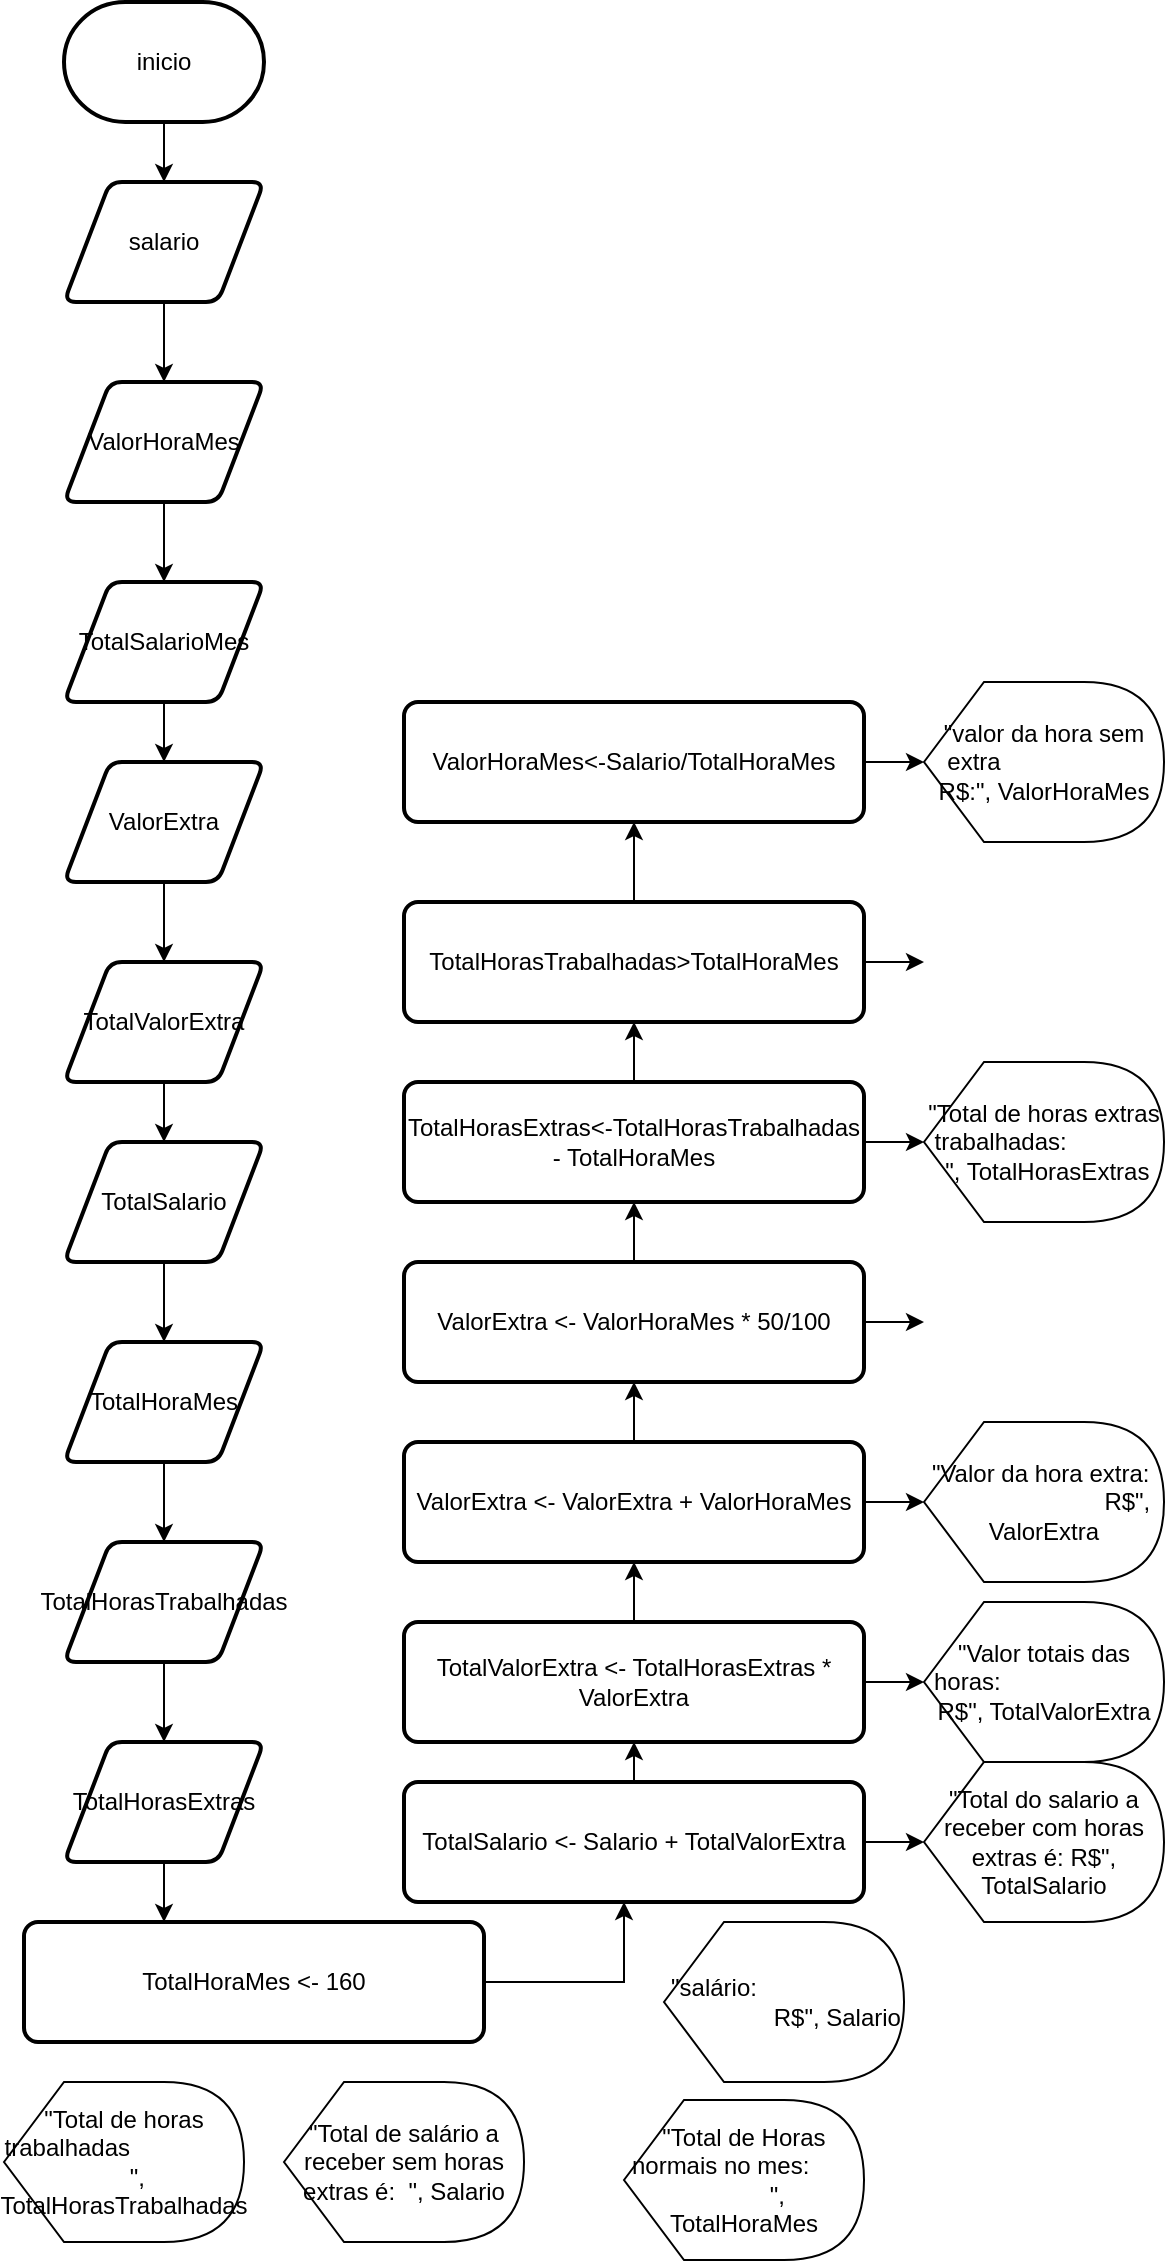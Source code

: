<mxfile version="21.1.5" type="github">
  <diagram name="Página-1" id="qgcITxYcOKlTc7-CE3_J">
    <mxGraphModel dx="551" dy="451" grid="1" gridSize="10" guides="1" tooltips="1" connect="1" arrows="1" fold="1" page="1" pageScale="1" pageWidth="827" pageHeight="1169" math="0" shadow="0">
      <root>
        <mxCell id="0" />
        <mxCell id="1" parent="0" />
        <mxCell id="r5i0TFte6DhNCxvUTc_M-2" style="edgeStyle=orthogonalEdgeStyle;rounded=0;orthogonalLoop=1;jettySize=auto;html=1;" edge="1" parent="1" source="r5i0TFte6DhNCxvUTc_M-1">
          <mxGeometry relative="1" as="geometry">
            <mxPoint x="90" y="130" as="targetPoint" />
          </mxGeometry>
        </mxCell>
        <mxCell id="r5i0TFte6DhNCxvUTc_M-1" value="inicio" style="strokeWidth=2;html=1;shape=mxgraph.flowchart.terminator;whiteSpace=wrap;" vertex="1" parent="1">
          <mxGeometry x="40" y="40" width="100" height="60" as="geometry" />
        </mxCell>
        <mxCell id="r5i0TFte6DhNCxvUTc_M-5" style="edgeStyle=orthogonalEdgeStyle;rounded=0;orthogonalLoop=1;jettySize=auto;html=1;" edge="1" parent="1" source="r5i0TFte6DhNCxvUTc_M-3">
          <mxGeometry relative="1" as="geometry">
            <mxPoint x="90" y="230" as="targetPoint" />
          </mxGeometry>
        </mxCell>
        <mxCell id="r5i0TFte6DhNCxvUTc_M-3" value="salario" style="shape=parallelogram;html=1;strokeWidth=2;perimeter=parallelogramPerimeter;whiteSpace=wrap;rounded=1;arcSize=12;size=0.23;" vertex="1" parent="1">
          <mxGeometry x="40" y="130" width="100" height="60" as="geometry" />
        </mxCell>
        <mxCell id="r5i0TFte6DhNCxvUTc_M-14" style="edgeStyle=orthogonalEdgeStyle;rounded=0;orthogonalLoop=1;jettySize=auto;html=1;" edge="1" parent="1" source="r5i0TFte6DhNCxvUTc_M-4">
          <mxGeometry relative="1" as="geometry">
            <mxPoint x="90" y="330" as="targetPoint" />
          </mxGeometry>
        </mxCell>
        <mxCell id="r5i0TFte6DhNCxvUTc_M-4" value="ValorHoraMes" style="shape=parallelogram;html=1;strokeWidth=2;perimeter=parallelogramPerimeter;whiteSpace=wrap;rounded=1;arcSize=12;size=0.23;" vertex="1" parent="1">
          <mxGeometry x="40" y="230" width="100" height="60" as="geometry" />
        </mxCell>
        <mxCell id="r5i0TFte6DhNCxvUTc_M-23" style="edgeStyle=orthogonalEdgeStyle;rounded=0;orthogonalLoop=1;jettySize=auto;html=1;" edge="1" parent="1" source="r5i0TFte6DhNCxvUTc_M-9">
          <mxGeometry relative="1" as="geometry">
            <mxPoint x="90" y="810" as="targetPoint" />
          </mxGeometry>
        </mxCell>
        <mxCell id="r5i0TFte6DhNCxvUTc_M-9" value="TotalHoraMes" style="shape=parallelogram;html=1;strokeWidth=2;perimeter=parallelogramPerimeter;whiteSpace=wrap;rounded=1;arcSize=12;size=0.23;" vertex="1" parent="1">
          <mxGeometry x="40" y="710" width="100" height="60" as="geometry" />
        </mxCell>
        <mxCell id="r5i0TFte6DhNCxvUTc_M-18" style="edgeStyle=orthogonalEdgeStyle;rounded=0;orthogonalLoop=1;jettySize=auto;html=1;" edge="1" parent="1" source="r5i0TFte6DhNCxvUTc_M-10">
          <mxGeometry relative="1" as="geometry">
            <mxPoint x="90" y="710" as="targetPoint" />
          </mxGeometry>
        </mxCell>
        <mxCell id="r5i0TFte6DhNCxvUTc_M-10" value="TotalSalario" style="shape=parallelogram;html=1;strokeWidth=2;perimeter=parallelogramPerimeter;whiteSpace=wrap;rounded=1;arcSize=12;size=0.23;" vertex="1" parent="1">
          <mxGeometry x="40" y="610" width="100" height="60" as="geometry" />
        </mxCell>
        <mxCell id="r5i0TFte6DhNCxvUTc_M-17" style="edgeStyle=orthogonalEdgeStyle;rounded=0;orthogonalLoop=1;jettySize=auto;html=1;" edge="1" parent="1" source="r5i0TFte6DhNCxvUTc_M-11">
          <mxGeometry relative="1" as="geometry">
            <mxPoint x="90" y="610" as="targetPoint" />
          </mxGeometry>
        </mxCell>
        <mxCell id="r5i0TFte6DhNCxvUTc_M-11" value="TotalValorExtra" style="shape=parallelogram;html=1;strokeWidth=2;perimeter=parallelogramPerimeter;whiteSpace=wrap;rounded=1;arcSize=12;size=0.23;" vertex="1" parent="1">
          <mxGeometry x="40" y="520" width="100" height="60" as="geometry" />
        </mxCell>
        <mxCell id="r5i0TFte6DhNCxvUTc_M-16" style="edgeStyle=orthogonalEdgeStyle;rounded=0;orthogonalLoop=1;jettySize=auto;html=1;" edge="1" parent="1" source="r5i0TFte6DhNCxvUTc_M-12">
          <mxGeometry relative="1" as="geometry">
            <mxPoint x="90" y="520" as="targetPoint" />
          </mxGeometry>
        </mxCell>
        <mxCell id="r5i0TFte6DhNCxvUTc_M-12" value="ValorExtra" style="shape=parallelogram;html=1;strokeWidth=2;perimeter=parallelogramPerimeter;whiteSpace=wrap;rounded=1;arcSize=12;size=0.23;" vertex="1" parent="1">
          <mxGeometry x="40" y="420" width="100" height="60" as="geometry" />
        </mxCell>
        <mxCell id="r5i0TFte6DhNCxvUTc_M-15" style="edgeStyle=orthogonalEdgeStyle;rounded=0;orthogonalLoop=1;jettySize=auto;html=1;" edge="1" parent="1" source="r5i0TFte6DhNCxvUTc_M-13">
          <mxGeometry relative="1" as="geometry">
            <mxPoint x="90" y="420" as="targetPoint" />
          </mxGeometry>
        </mxCell>
        <mxCell id="r5i0TFte6DhNCxvUTc_M-13" value="TotalSalarioMes" style="shape=parallelogram;html=1;strokeWidth=2;perimeter=parallelogramPerimeter;whiteSpace=wrap;rounded=1;arcSize=12;size=0.23;" vertex="1" parent="1">
          <mxGeometry x="40" y="330" width="100" height="60" as="geometry" />
        </mxCell>
        <mxCell id="r5i0TFte6DhNCxvUTc_M-24" style="edgeStyle=orthogonalEdgeStyle;rounded=0;orthogonalLoop=1;jettySize=auto;html=1;" edge="1" parent="1" source="r5i0TFte6DhNCxvUTc_M-20">
          <mxGeometry relative="1" as="geometry">
            <mxPoint x="90" y="910" as="targetPoint" />
          </mxGeometry>
        </mxCell>
        <mxCell id="r5i0TFte6DhNCxvUTc_M-20" value="TotalHorasTrabalhadas" style="shape=parallelogram;html=1;strokeWidth=2;perimeter=parallelogramPerimeter;whiteSpace=wrap;rounded=1;arcSize=12;size=0.23;" vertex="1" parent="1">
          <mxGeometry x="40" y="810" width="100" height="60" as="geometry" />
        </mxCell>
        <mxCell id="r5i0TFte6DhNCxvUTc_M-51" style="edgeStyle=orthogonalEdgeStyle;rounded=0;orthogonalLoop=1;jettySize=auto;html=1;" edge="1" parent="1" source="r5i0TFte6DhNCxvUTc_M-21">
          <mxGeometry relative="1" as="geometry">
            <mxPoint x="90" y="1000" as="targetPoint" />
          </mxGeometry>
        </mxCell>
        <mxCell id="r5i0TFte6DhNCxvUTc_M-21" value="TotalHorasExtras" style="shape=parallelogram;html=1;strokeWidth=2;perimeter=parallelogramPerimeter;whiteSpace=wrap;rounded=1;arcSize=12;size=0.23;" vertex="1" parent="1">
          <mxGeometry x="40" y="910" width="100" height="60" as="geometry" />
        </mxCell>
        <mxCell id="r5i0TFte6DhNCxvUTc_M-65" style="edgeStyle=orthogonalEdgeStyle;rounded=0;orthogonalLoop=1;jettySize=auto;html=1;" edge="1" parent="1" source="r5i0TFte6DhNCxvUTc_M-27">
          <mxGeometry relative="1" as="geometry">
            <mxPoint x="470.0" y="420" as="targetPoint" />
          </mxGeometry>
        </mxCell>
        <mxCell id="r5i0TFte6DhNCxvUTc_M-27" value="ValorHoraMes&amp;lt;-Salario/TotalHoraMes" style="rounded=1;whiteSpace=wrap;html=1;absoluteArcSize=1;arcSize=14;strokeWidth=2;" vertex="1" parent="1">
          <mxGeometry x="210" y="390" width="230" height="60" as="geometry" />
        </mxCell>
        <mxCell id="r5i0TFte6DhNCxvUTc_M-58" style="edgeStyle=orthogonalEdgeStyle;rounded=0;orthogonalLoop=1;jettySize=auto;html=1;" edge="1" parent="1" source="r5i0TFte6DhNCxvUTc_M-29">
          <mxGeometry relative="1" as="geometry">
            <mxPoint x="325" y="450" as="targetPoint" />
          </mxGeometry>
        </mxCell>
        <mxCell id="r5i0TFte6DhNCxvUTc_M-64" style="edgeStyle=orthogonalEdgeStyle;rounded=0;orthogonalLoop=1;jettySize=auto;html=1;" edge="1" parent="1" source="r5i0TFte6DhNCxvUTc_M-29">
          <mxGeometry relative="1" as="geometry">
            <mxPoint x="470.0" y="520" as="targetPoint" />
          </mxGeometry>
        </mxCell>
        <mxCell id="r5i0TFte6DhNCxvUTc_M-29" value="TotalHorasTrabalhadas&amp;gt;TotalHoraMes" style="rounded=1;whiteSpace=wrap;html=1;absoluteArcSize=1;arcSize=14;strokeWidth=2;" vertex="1" parent="1">
          <mxGeometry x="210" y="490" width="230" height="60" as="geometry" />
        </mxCell>
        <mxCell id="r5i0TFte6DhNCxvUTc_M-57" style="edgeStyle=orthogonalEdgeStyle;rounded=0;orthogonalLoop=1;jettySize=auto;html=1;" edge="1" parent="1" source="r5i0TFte6DhNCxvUTc_M-30">
          <mxGeometry relative="1" as="geometry">
            <mxPoint x="325" y="550.0" as="targetPoint" />
          </mxGeometry>
        </mxCell>
        <mxCell id="r5i0TFte6DhNCxvUTc_M-63" style="edgeStyle=orthogonalEdgeStyle;rounded=0;orthogonalLoop=1;jettySize=auto;html=1;" edge="1" parent="1" source="r5i0TFte6DhNCxvUTc_M-30">
          <mxGeometry relative="1" as="geometry">
            <mxPoint x="470.0" y="610" as="targetPoint" />
          </mxGeometry>
        </mxCell>
        <mxCell id="r5i0TFte6DhNCxvUTc_M-30" value="TotalHorasExtras&amp;lt;-TotalHorasTrabalhadas - TotalHoraMes" style="rounded=1;whiteSpace=wrap;html=1;absoluteArcSize=1;arcSize=14;strokeWidth=2;" vertex="1" parent="1">
          <mxGeometry x="210" y="580" width="230" height="60" as="geometry" />
        </mxCell>
        <mxCell id="r5i0TFte6DhNCxvUTc_M-56" style="edgeStyle=orthogonalEdgeStyle;rounded=0;orthogonalLoop=1;jettySize=auto;html=1;" edge="1" parent="1" source="r5i0TFte6DhNCxvUTc_M-31">
          <mxGeometry relative="1" as="geometry">
            <mxPoint x="325" y="640" as="targetPoint" />
          </mxGeometry>
        </mxCell>
        <mxCell id="r5i0TFte6DhNCxvUTc_M-62" style="edgeStyle=orthogonalEdgeStyle;rounded=0;orthogonalLoop=1;jettySize=auto;html=1;" edge="1" parent="1" source="r5i0TFte6DhNCxvUTc_M-31">
          <mxGeometry relative="1" as="geometry">
            <mxPoint x="470.0" y="700" as="targetPoint" />
          </mxGeometry>
        </mxCell>
        <mxCell id="r5i0TFte6DhNCxvUTc_M-31" value="ValorExtra &amp;lt;- ValorHoraMes * 50/100" style="rounded=1;whiteSpace=wrap;html=1;absoluteArcSize=1;arcSize=14;strokeWidth=2;" vertex="1" parent="1">
          <mxGeometry x="210" y="670" width="230" height="60" as="geometry" />
        </mxCell>
        <mxCell id="r5i0TFte6DhNCxvUTc_M-55" style="edgeStyle=orthogonalEdgeStyle;rounded=0;orthogonalLoop=1;jettySize=auto;html=1;" edge="1" parent="1" source="r5i0TFte6DhNCxvUTc_M-32">
          <mxGeometry relative="1" as="geometry">
            <mxPoint x="325" y="730" as="targetPoint" />
          </mxGeometry>
        </mxCell>
        <mxCell id="r5i0TFte6DhNCxvUTc_M-61" style="edgeStyle=orthogonalEdgeStyle;rounded=0;orthogonalLoop=1;jettySize=auto;html=1;" edge="1" parent="1" source="r5i0TFte6DhNCxvUTc_M-32">
          <mxGeometry relative="1" as="geometry">
            <mxPoint x="470.0" y="790" as="targetPoint" />
          </mxGeometry>
        </mxCell>
        <mxCell id="r5i0TFte6DhNCxvUTc_M-32" value="ValorExtra &amp;lt;- ValorExtra + ValorHoraMes" style="rounded=1;whiteSpace=wrap;html=1;absoluteArcSize=1;arcSize=14;strokeWidth=2;" vertex="1" parent="1">
          <mxGeometry x="210" y="760" width="230" height="60" as="geometry" />
        </mxCell>
        <mxCell id="r5i0TFte6DhNCxvUTc_M-54" style="edgeStyle=orthogonalEdgeStyle;rounded=0;orthogonalLoop=1;jettySize=auto;html=1;" edge="1" parent="1" source="r5i0TFte6DhNCxvUTc_M-33">
          <mxGeometry relative="1" as="geometry">
            <mxPoint x="325" y="820" as="targetPoint" />
          </mxGeometry>
        </mxCell>
        <mxCell id="r5i0TFte6DhNCxvUTc_M-60" style="edgeStyle=orthogonalEdgeStyle;rounded=0;orthogonalLoop=1;jettySize=auto;html=1;" edge="1" parent="1" source="r5i0TFte6DhNCxvUTc_M-33">
          <mxGeometry relative="1" as="geometry">
            <mxPoint x="470.0" y="880" as="targetPoint" />
          </mxGeometry>
        </mxCell>
        <mxCell id="r5i0TFte6DhNCxvUTc_M-33" value="TotalValorExtra &amp;lt;- TotalHorasExtras * ValorExtra" style="rounded=1;whiteSpace=wrap;html=1;absoluteArcSize=1;arcSize=14;strokeWidth=2;" vertex="1" parent="1">
          <mxGeometry x="210" y="850" width="230" height="60" as="geometry" />
        </mxCell>
        <mxCell id="r5i0TFte6DhNCxvUTc_M-53" style="edgeStyle=orthogonalEdgeStyle;rounded=0;orthogonalLoop=1;jettySize=auto;html=1;" edge="1" parent="1" source="r5i0TFte6DhNCxvUTc_M-34">
          <mxGeometry relative="1" as="geometry">
            <mxPoint x="325" y="910" as="targetPoint" />
          </mxGeometry>
        </mxCell>
        <mxCell id="r5i0TFte6DhNCxvUTc_M-59" style="edgeStyle=orthogonalEdgeStyle;rounded=0;orthogonalLoop=1;jettySize=auto;html=1;entryX=0;entryY=0.5;entryDx=0;entryDy=0;entryPerimeter=0;" edge="1" parent="1" source="r5i0TFte6DhNCxvUTc_M-34" target="r5i0TFte6DhNCxvUTc_M-45">
          <mxGeometry relative="1" as="geometry" />
        </mxCell>
        <mxCell id="r5i0TFte6DhNCxvUTc_M-34" value="TotalSalario &amp;lt;- Salario + TotalValorExtra" style="rounded=1;whiteSpace=wrap;html=1;absoluteArcSize=1;arcSize=14;strokeWidth=2;" vertex="1" parent="1">
          <mxGeometry x="210" y="930" width="230" height="60" as="geometry" />
        </mxCell>
        <mxCell id="r5i0TFte6DhNCxvUTc_M-38" value="&quot;Total de horas trabalhadas&amp;nbsp; &amp;nbsp; &amp;nbsp; &amp;nbsp; &amp;nbsp; &amp;nbsp; &amp;nbsp; &amp;nbsp; &amp;nbsp; &amp;nbsp; &amp;nbsp; &quot;, TotalHorasTrabalhadas" style="shape=display;whiteSpace=wrap;html=1;" vertex="1" parent="1">
          <mxGeometry x="10" y="1080" width="120" height="80" as="geometry" />
        </mxCell>
        <mxCell id="r5i0TFte6DhNCxvUTc_M-39" value="&quot;Total de Horas normais no mes:&amp;nbsp; &amp;nbsp; &amp;nbsp; &amp;nbsp; &amp;nbsp; &amp;nbsp; &amp;nbsp; &amp;nbsp; &amp;nbsp; &quot;, TotalHoraMes" style="shape=display;whiteSpace=wrap;html=1;" vertex="1" parent="1">
          <mxGeometry x="320" y="1089" width="120" height="80" as="geometry" />
        </mxCell>
        <mxCell id="r5i0TFte6DhNCxvUTc_M-40" value="&quot;valor da hora sem extra&amp;nbsp; &amp;nbsp; &amp;nbsp; &amp;nbsp; &amp;nbsp; &amp;nbsp; &amp;nbsp; &amp;nbsp; &amp;nbsp; &amp;nbsp; &amp;nbsp; R$:&quot;, ValorHoraMes" style="shape=display;whiteSpace=wrap;html=1;" vertex="1" parent="1">
          <mxGeometry x="470" y="380" width="120" height="80" as="geometry" />
        </mxCell>
        <mxCell id="r5i0TFte6DhNCxvUTc_M-41" value="&quot;Total de salário a receber sem horas extras é:&amp;nbsp; &quot;, Salario" style="shape=display;whiteSpace=wrap;html=1;" vertex="1" parent="1">
          <mxGeometry x="150" y="1080" width="120" height="80" as="geometry" />
        </mxCell>
        <mxCell id="r5i0TFte6DhNCxvUTc_M-42" value="&quot;Total de horas extras trabalhadas:&amp;nbsp; &amp;nbsp; &amp;nbsp; &amp;nbsp; &amp;nbsp; &amp;nbsp; &amp;nbsp; &amp;nbsp;&quot;, TotalHorasExtras" style="shape=display;whiteSpace=wrap;html=1;" vertex="1" parent="1">
          <mxGeometry x="470" y="570" width="120" height="80" as="geometry" />
        </mxCell>
        <mxCell id="r5i0TFte6DhNCxvUTc_M-43" value="&quot;Valor da hora extra:&amp;nbsp; &amp;nbsp; &amp;nbsp; &amp;nbsp; &amp;nbsp; &amp;nbsp; &amp;nbsp; &amp;nbsp; &amp;nbsp; &amp;nbsp; &amp;nbsp; &amp;nbsp; &amp;nbsp; &amp;nbsp;R$&quot;, ValorExtra" style="shape=display;whiteSpace=wrap;html=1;" vertex="1" parent="1">
          <mxGeometry x="470" y="750" width="120" height="80" as="geometry" />
        </mxCell>
        <mxCell id="r5i0TFte6DhNCxvUTc_M-44" value="&quot;Valor totais das horas:&amp;nbsp; &amp;nbsp; &amp;nbsp; &amp;nbsp; &amp;nbsp; &amp;nbsp; &amp;nbsp; &amp;nbsp; &amp;nbsp; &amp;nbsp; &amp;nbsp; &amp;nbsp; R$&quot;, TotalValorExtra" style="shape=display;whiteSpace=wrap;html=1;" vertex="1" parent="1">
          <mxGeometry x="470" y="840" width="120" height="80" as="geometry" />
        </mxCell>
        <mxCell id="r5i0TFte6DhNCxvUTc_M-45" value="&quot;Total do salario a receber com horas extras é: R$&quot;, TotalSalario" style="shape=display;whiteSpace=wrap;html=1;" vertex="1" parent="1">
          <mxGeometry x="470" y="920" width="120" height="80" as="geometry" />
        </mxCell>
        <mxCell id="r5i0TFte6DhNCxvUTc_M-49" value="&quot;salário:&amp;nbsp; &amp;nbsp; &amp;nbsp; &amp;nbsp; &amp;nbsp; &amp;nbsp; &amp;nbsp; &amp;nbsp; &amp;nbsp; &amp;nbsp; &amp;nbsp; &amp;nbsp; &amp;nbsp; &amp;nbsp; &amp;nbsp; &amp;nbsp; &amp;nbsp; &amp;nbsp; &amp;nbsp; R$&quot;, Salario" style="shape=display;whiteSpace=wrap;html=1;" vertex="1" parent="1">
          <mxGeometry x="340" y="1000" width="120" height="80" as="geometry" />
        </mxCell>
        <mxCell id="r5i0TFte6DhNCxvUTc_M-52" style="edgeStyle=orthogonalEdgeStyle;rounded=0;orthogonalLoop=1;jettySize=auto;html=1;exitX=1;exitY=0.5;exitDx=0;exitDy=0;" edge="1" parent="1" source="r5i0TFte6DhNCxvUTc_M-50">
          <mxGeometry relative="1" as="geometry">
            <mxPoint x="320" y="990" as="targetPoint" />
            <Array as="points">
              <mxPoint x="320" y="1030" />
            </Array>
          </mxGeometry>
        </mxCell>
        <mxCell id="r5i0TFte6DhNCxvUTc_M-50" value="TotalHoraMes &amp;lt;- 160" style="rounded=1;whiteSpace=wrap;html=1;absoluteArcSize=1;arcSize=14;strokeWidth=2;" vertex="1" parent="1">
          <mxGeometry x="20" y="1000" width="230" height="60" as="geometry" />
        </mxCell>
      </root>
    </mxGraphModel>
  </diagram>
</mxfile>
